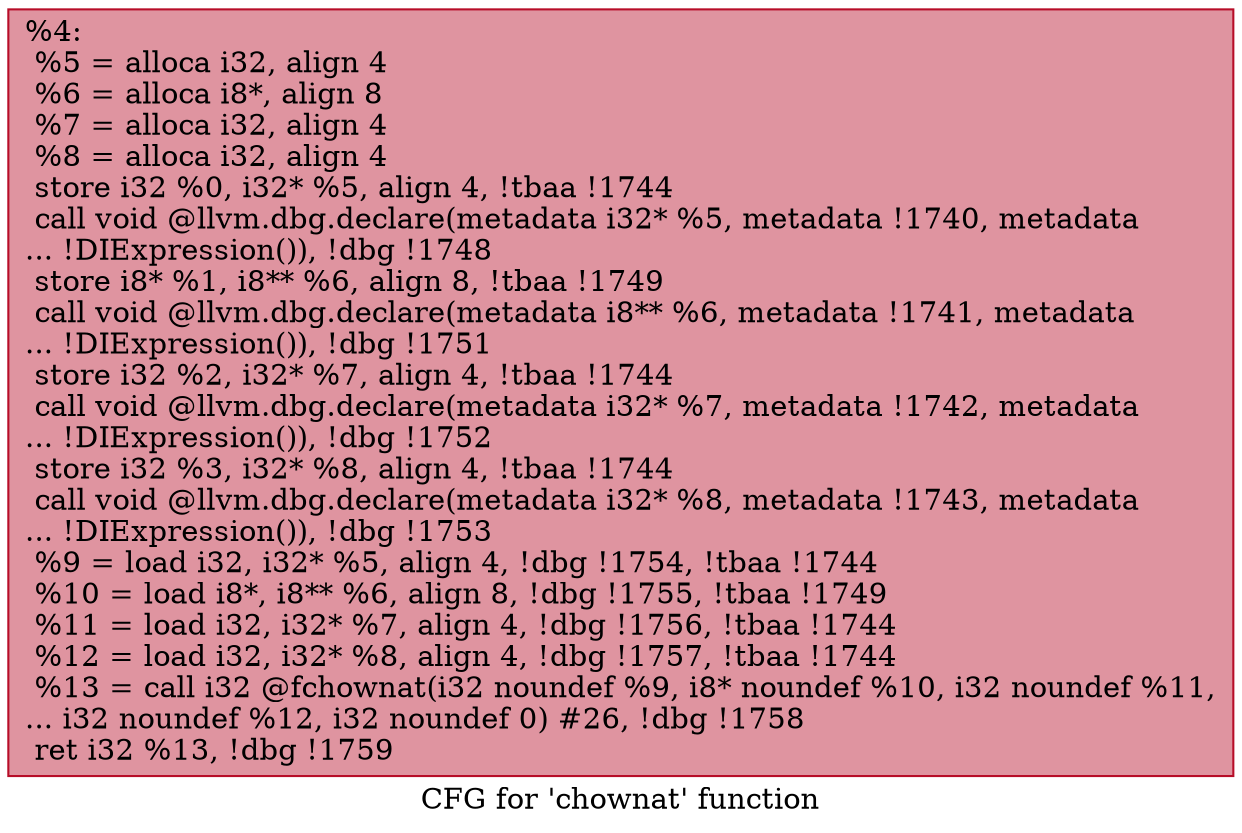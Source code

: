 digraph "CFG for 'chownat' function" {
	label="CFG for 'chownat' function";

	Node0x192b360 [shape=record,color="#b70d28ff", style=filled, fillcolor="#b70d2870",label="{%4:\l  %5 = alloca i32, align 4\l  %6 = alloca i8*, align 8\l  %7 = alloca i32, align 4\l  %8 = alloca i32, align 4\l  store i32 %0, i32* %5, align 4, !tbaa !1744\l  call void @llvm.dbg.declare(metadata i32* %5, metadata !1740, metadata\l... !DIExpression()), !dbg !1748\l  store i8* %1, i8** %6, align 8, !tbaa !1749\l  call void @llvm.dbg.declare(metadata i8** %6, metadata !1741, metadata\l... !DIExpression()), !dbg !1751\l  store i32 %2, i32* %7, align 4, !tbaa !1744\l  call void @llvm.dbg.declare(metadata i32* %7, metadata !1742, metadata\l... !DIExpression()), !dbg !1752\l  store i32 %3, i32* %8, align 4, !tbaa !1744\l  call void @llvm.dbg.declare(metadata i32* %8, metadata !1743, metadata\l... !DIExpression()), !dbg !1753\l  %9 = load i32, i32* %5, align 4, !dbg !1754, !tbaa !1744\l  %10 = load i8*, i8** %6, align 8, !dbg !1755, !tbaa !1749\l  %11 = load i32, i32* %7, align 4, !dbg !1756, !tbaa !1744\l  %12 = load i32, i32* %8, align 4, !dbg !1757, !tbaa !1744\l  %13 = call i32 @fchownat(i32 noundef %9, i8* noundef %10, i32 noundef %11,\l... i32 noundef %12, i32 noundef 0) #26, !dbg !1758\l  ret i32 %13, !dbg !1759\l}"];
}
